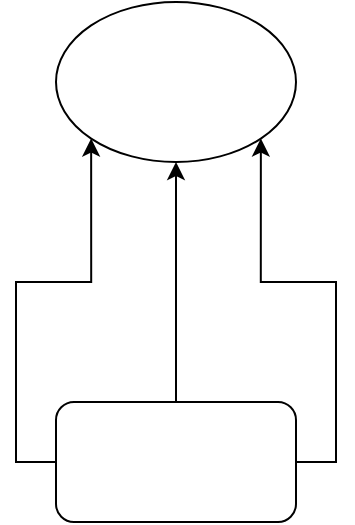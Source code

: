 <mxfile version="24.0.4" type="github">
  <diagram name="第 1 页" id="CZZ1lTcwjY7DJlFlVNr2">
    <mxGraphModel dx="1661" dy="796" grid="1" gridSize="10" guides="1" tooltips="1" connect="1" arrows="1" fold="1" page="1" pageScale="1" pageWidth="827" pageHeight="1169" math="0" shadow="0">
      <root>
        <mxCell id="0" />
        <mxCell id="1" parent="0" />
        <mxCell id="OHSvSKcyMerdm3vtpDN5-3" style="edgeStyle=orthogonalEdgeStyle;rounded=0;orthogonalLoop=1;jettySize=auto;html=1;exitX=0.5;exitY=0;exitDx=0;exitDy=0;entryX=0.5;entryY=1;entryDx=0;entryDy=0;" edge="1" parent="1" source="OHSvSKcyMerdm3vtpDN5-1" target="OHSvSKcyMerdm3vtpDN5-2">
          <mxGeometry relative="1" as="geometry" />
        </mxCell>
        <mxCell id="OHSvSKcyMerdm3vtpDN5-4" style="edgeStyle=orthogonalEdgeStyle;rounded=0;orthogonalLoop=1;jettySize=auto;html=1;exitX=1;exitY=0.5;exitDx=0;exitDy=0;entryX=1;entryY=1;entryDx=0;entryDy=0;" edge="1" parent="1" source="OHSvSKcyMerdm3vtpDN5-1" target="OHSvSKcyMerdm3vtpDN5-2">
          <mxGeometry relative="1" as="geometry" />
        </mxCell>
        <mxCell id="OHSvSKcyMerdm3vtpDN5-5" style="edgeStyle=orthogonalEdgeStyle;rounded=0;orthogonalLoop=1;jettySize=auto;html=1;exitX=0;exitY=0.5;exitDx=0;exitDy=0;entryX=0;entryY=1;entryDx=0;entryDy=0;" edge="1" parent="1" source="OHSvSKcyMerdm3vtpDN5-1" target="OHSvSKcyMerdm3vtpDN5-2">
          <mxGeometry relative="1" as="geometry" />
        </mxCell>
        <mxCell id="OHSvSKcyMerdm3vtpDN5-1" value="" style="rounded=1;whiteSpace=wrap;html=1;" vertex="1" parent="1">
          <mxGeometry x="350" y="380" width="120" height="60" as="geometry" />
        </mxCell>
        <mxCell id="OHSvSKcyMerdm3vtpDN5-2" value="" style="ellipse;whiteSpace=wrap;html=1;" vertex="1" parent="1">
          <mxGeometry x="350" y="180" width="120" height="80" as="geometry" />
        </mxCell>
      </root>
    </mxGraphModel>
  </diagram>
</mxfile>
